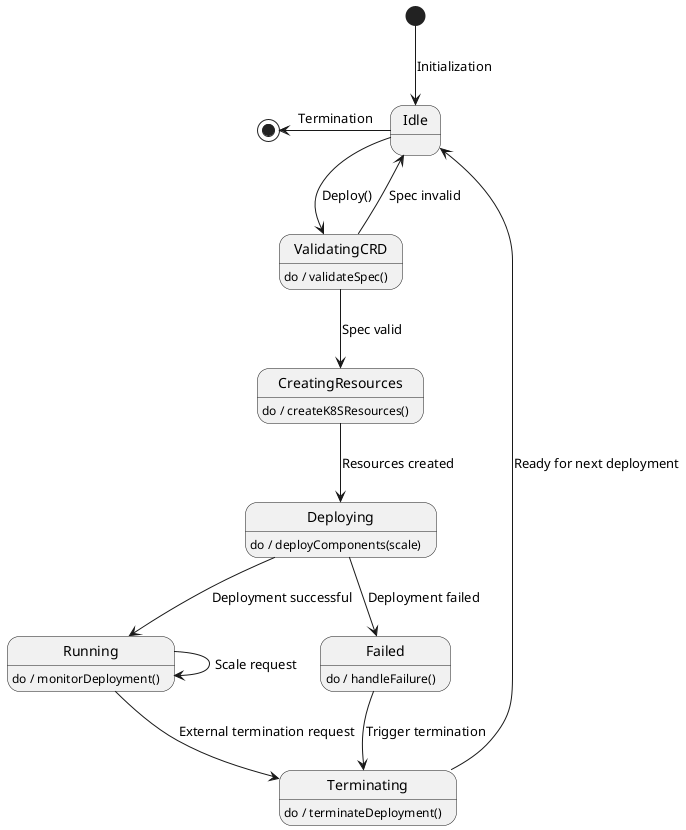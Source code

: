 @startuml

[*] --> Idle : Initialization
[*] <-- Idle : Termination

Idle --> ValidatingCRD : Deploy()

state ValidatingCRD : do / validateSpec()

ValidatingCRD --> CreatingResources : Spec valid
ValidatingCRD --> Idle : Spec invalid

state CreatingResources : do / createK8SResources()

CreatingResources --> Deploying : Resources created

state Deploying : do / deployComponents(scale)

Deploying --> Running : Deployment successful

state Running <<running>> : do / monitorDeployment()

Running --> Running : Scale request

Deploying --> Failed : Deployment failed

state Failed <<failed>> : do / handleFailure()

Failed --> Terminating : Trigger termination
Running --> Terminating : External termination request

state Terminating <<terminated>> : do / terminateDeployment()

Terminating --> Idle : Ready for next deployment

@enduml
